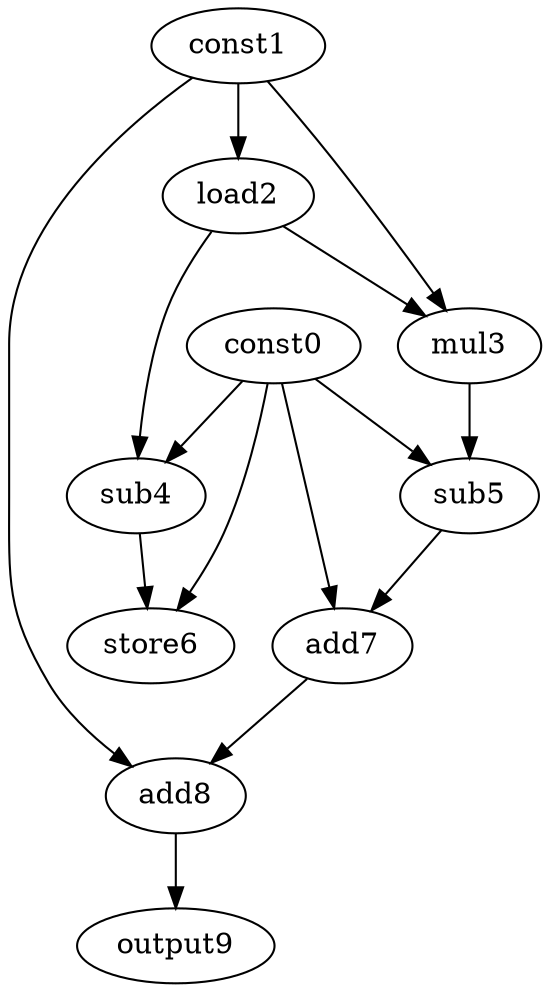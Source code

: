 digraph G { 
const0[opcode=const]; 
const1[opcode=const]; 
load2[opcode=load]; 
mul3[opcode=mul]; 
sub4[opcode=sub]; 
sub5[opcode=sub]; 
store6[opcode=store]; 
add7[opcode=add]; 
add8[opcode=add]; 
output9[opcode=output]; 
const1->load2[operand=0];
const1->mul3[operand=0];
load2->mul3[operand=1];
const0->sub4[operand=0];
load2->sub4[operand=1];
const0->sub5[operand=0];
mul3->sub5[operand=1];
const0->store6[operand=0];
sub4->store6[operand=1];
const0->add7[operand=0];
sub5->add7[operand=1];
add7->add8[operand=0];
const1->add8[operand=1];
add8->output9[operand=0];
}
